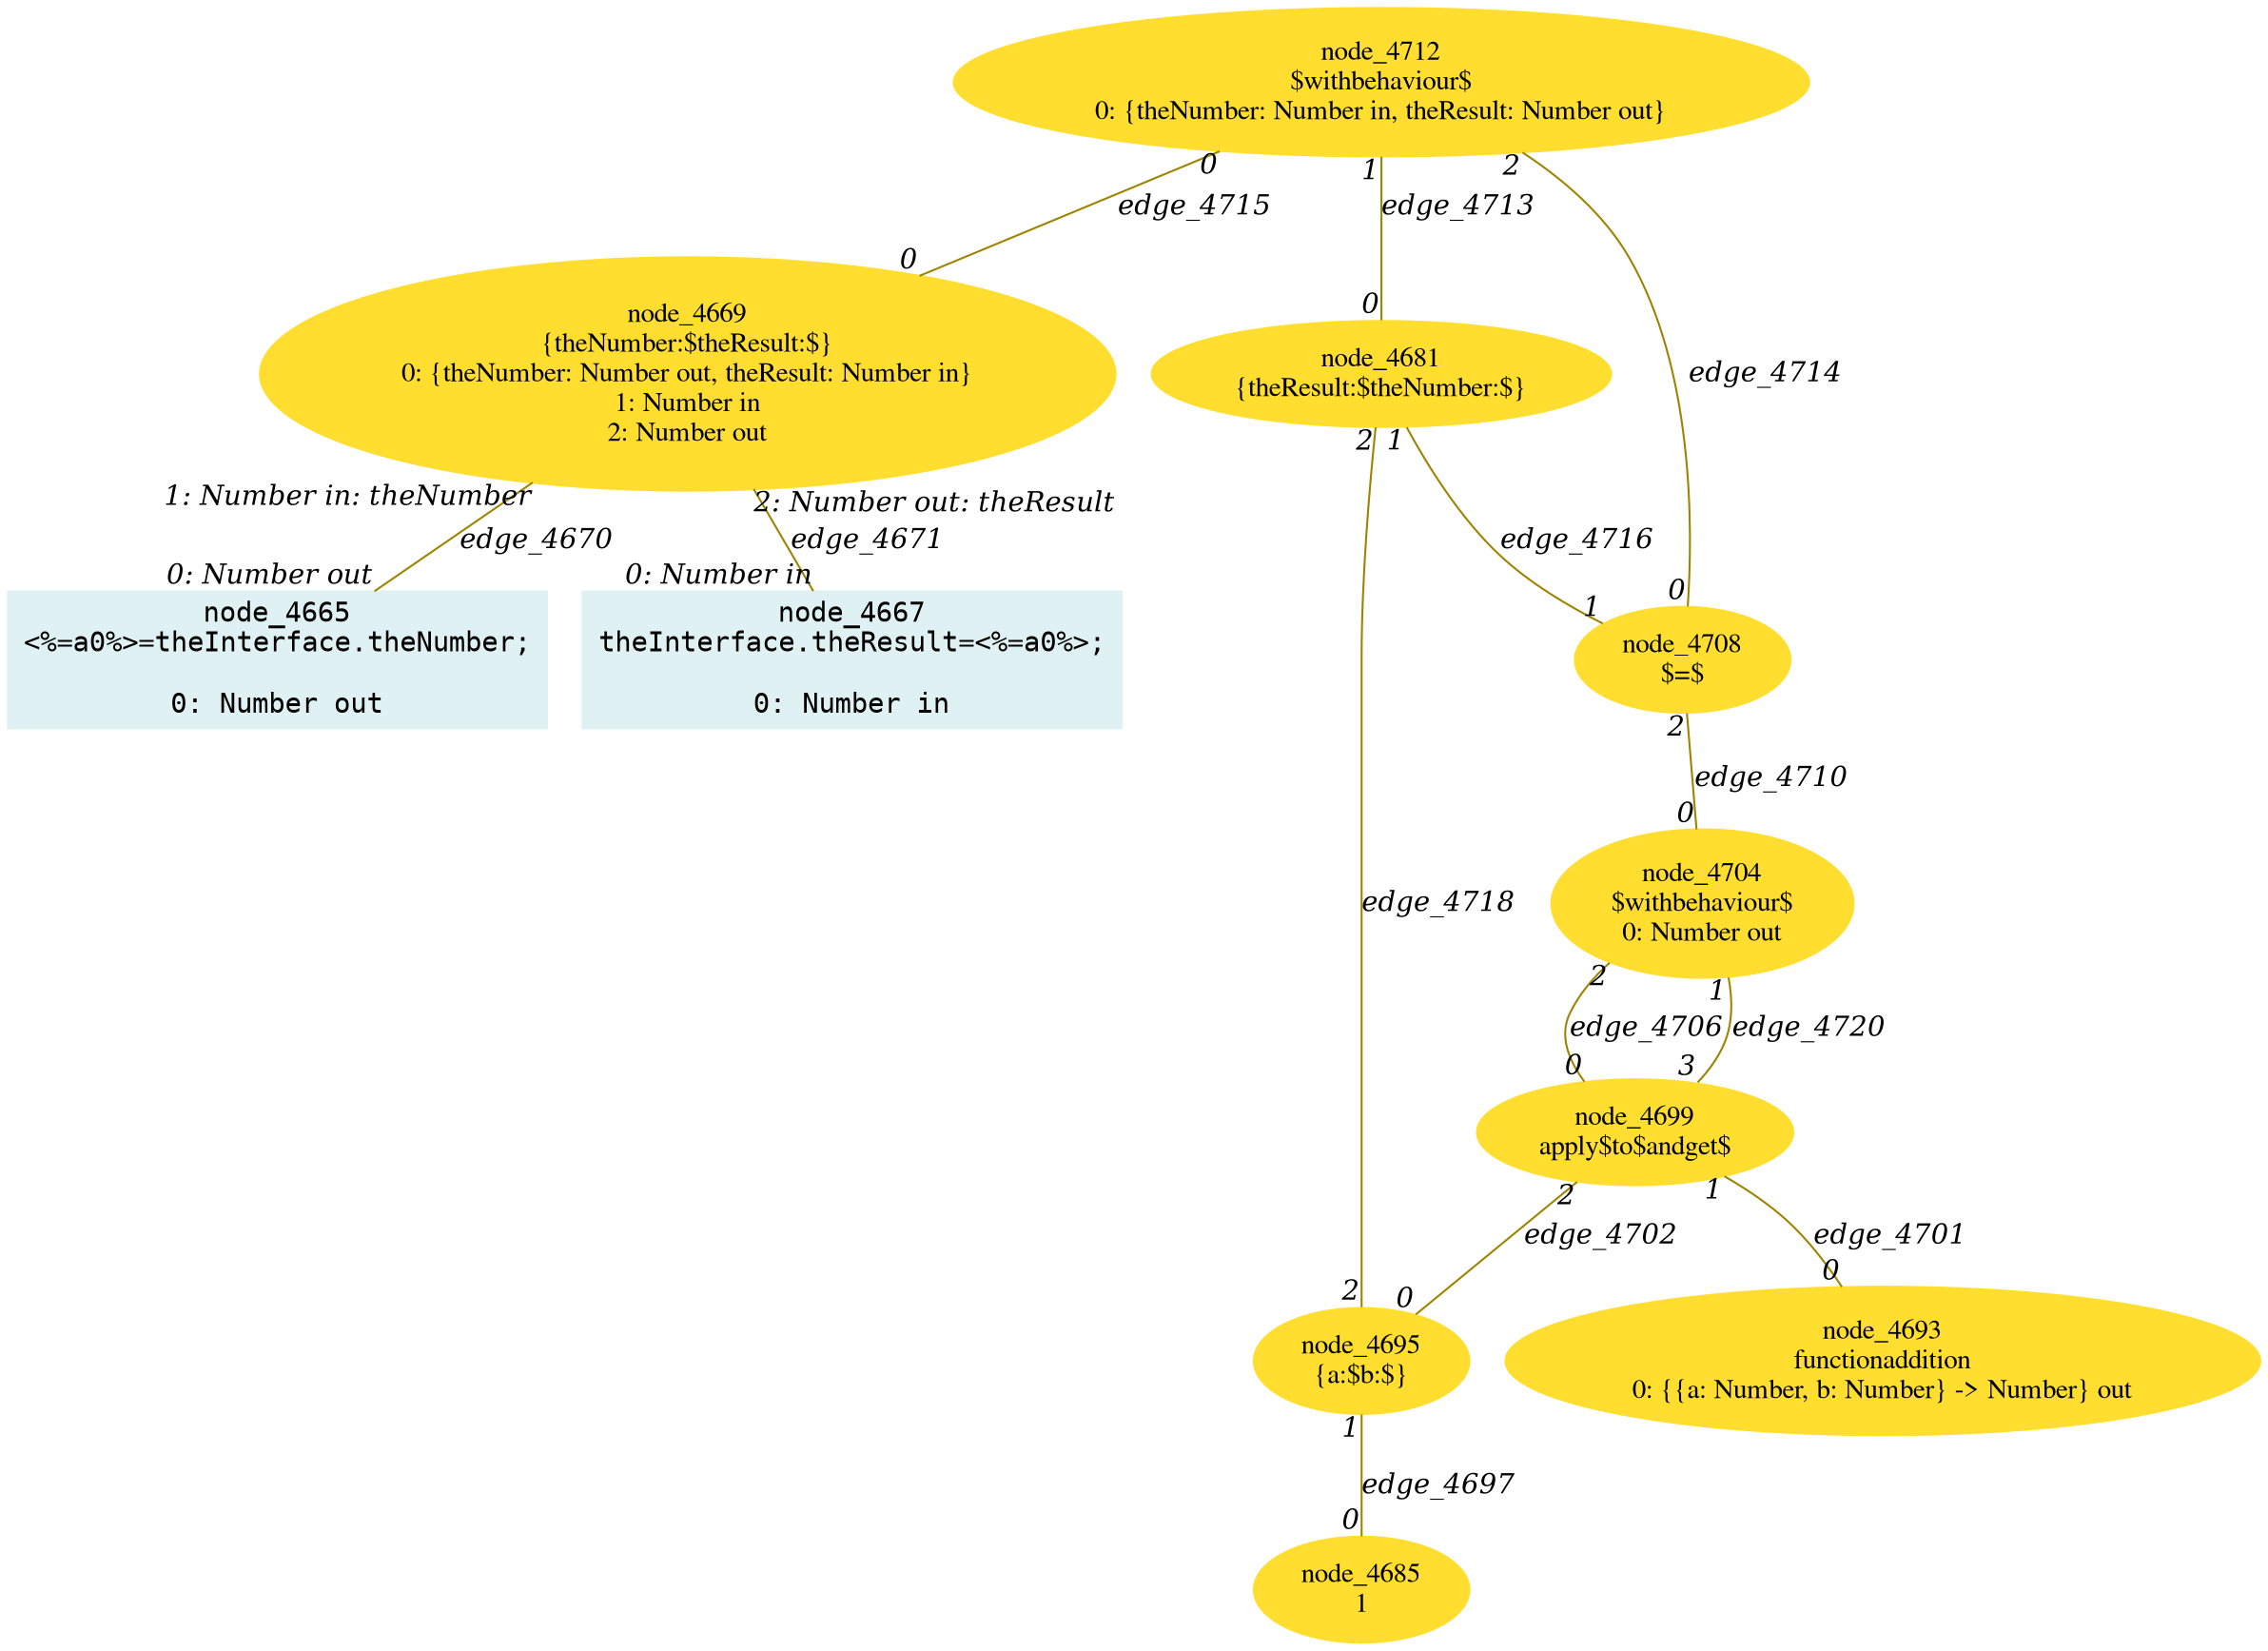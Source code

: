 digraph g{node_4665 [shape="box", style="filled", color="#dff1f2", fontname="Courier", label="node_4665
<%=a0%>=theInterface.theNumber;

0: Number out" ]
node_4667 [shape="box", style="filled", color="#dff1f2", fontname="Courier", label="node_4667
theInterface.theResult=<%=a0%>;

0: Number in" ]
node_4669 [shape="ellipse", style="filled", color="#ffde2f", fontname="Times", label="node_4669
{theNumber:$theResult:$}
0: {theNumber: Number out, theResult: Number in}
1: Number in
2: Number out" ]
node_4681 [shape="ellipse", style="filled", color="#ffde2f", fontname="Times", label="node_4681
{theResult:$theNumber:$}
" ]
node_4685 [shape="ellipse", style="filled", color="#ffde2f", fontname="Times", label="node_4685
1
" ]
node_4693 [shape="ellipse", style="filled", color="#ffde2f", fontname="Times", label="node_4693
functionaddition
0: {{a: Number, b: Number} -> Number} out" ]
node_4695 [shape="ellipse", style="filled", color="#ffde2f", fontname="Times", label="node_4695
{a:$b:$}
" ]
node_4699 [shape="ellipse", style="filled", color="#ffde2f", fontname="Times", label="node_4699
apply$to$andget$
" ]
node_4704 [shape="ellipse", style="filled", color="#ffde2f", fontname="Times", label="node_4704
$withbehaviour$
0: Number out" ]
node_4708 [shape="ellipse", style="filled", color="#ffde2f", fontname="Times", label="node_4708
$=$
" ]
node_4712 [shape="ellipse", style="filled", color="#ffde2f", fontname="Times", label="node_4712
$withbehaviour$
0: {theNumber: Number in, theResult: Number out}" ]
node_4669 -> node_4665 [dir=none, arrowHead=none, fontname="Times-Italic", arrowsize=1, color="#9d8400", label="edge_4670",  headlabel="0: Number out", taillabel="1: Number in: theNumber" ]
node_4669 -> node_4667 [dir=none, arrowHead=none, fontname="Times-Italic", arrowsize=1, color="#9d8400", label="edge_4671",  headlabel="0: Number in", taillabel="2: Number out: theResult" ]
node_4695 -> node_4685 [dir=none, arrowHead=none, fontname="Times-Italic", arrowsize=1, color="#9d8400", label="edge_4697",  headlabel="0", taillabel="1" ]
node_4699 -> node_4693 [dir=none, arrowHead=none, fontname="Times-Italic", arrowsize=1, color="#9d8400", label="edge_4701",  headlabel="0", taillabel="1" ]
node_4699 -> node_4695 [dir=none, arrowHead=none, fontname="Times-Italic", arrowsize=1, color="#9d8400", label="edge_4702",  headlabel="0", taillabel="2" ]
node_4704 -> node_4699 [dir=none, arrowHead=none, fontname="Times-Italic", arrowsize=1, color="#9d8400", label="edge_4706",  headlabel="0", taillabel="2" ]
node_4708 -> node_4704 [dir=none, arrowHead=none, fontname="Times-Italic", arrowsize=1, color="#9d8400", label="edge_4710",  headlabel="0", taillabel="2" ]
node_4712 -> node_4681 [dir=none, arrowHead=none, fontname="Times-Italic", arrowsize=1, color="#9d8400", label="edge_4713",  headlabel="0", taillabel="1" ]
node_4712 -> node_4708 [dir=none, arrowHead=none, fontname="Times-Italic", arrowsize=1, color="#9d8400", label="edge_4714",  headlabel="0", taillabel="2" ]
node_4712 -> node_4669 [dir=none, arrowHead=none, fontname="Times-Italic", arrowsize=1, color="#9d8400", label="edge_4715",  headlabel="0", taillabel="0" ]
node_4681 -> node_4708 [dir=none, arrowHead=none, fontname="Times-Italic", arrowsize=1, color="#9d8400", label="edge_4716",  headlabel="1", taillabel="1" ]
node_4681 -> node_4695 [dir=none, arrowHead=none, fontname="Times-Italic", arrowsize=1, color="#9d8400", label="edge_4718",  headlabel="2", taillabel="2" ]
node_4699 -> node_4704 [dir=none, arrowHead=none, fontname="Times-Italic", arrowsize=1, color="#9d8400", label="edge_4720",  headlabel="1", taillabel="3" ]
}